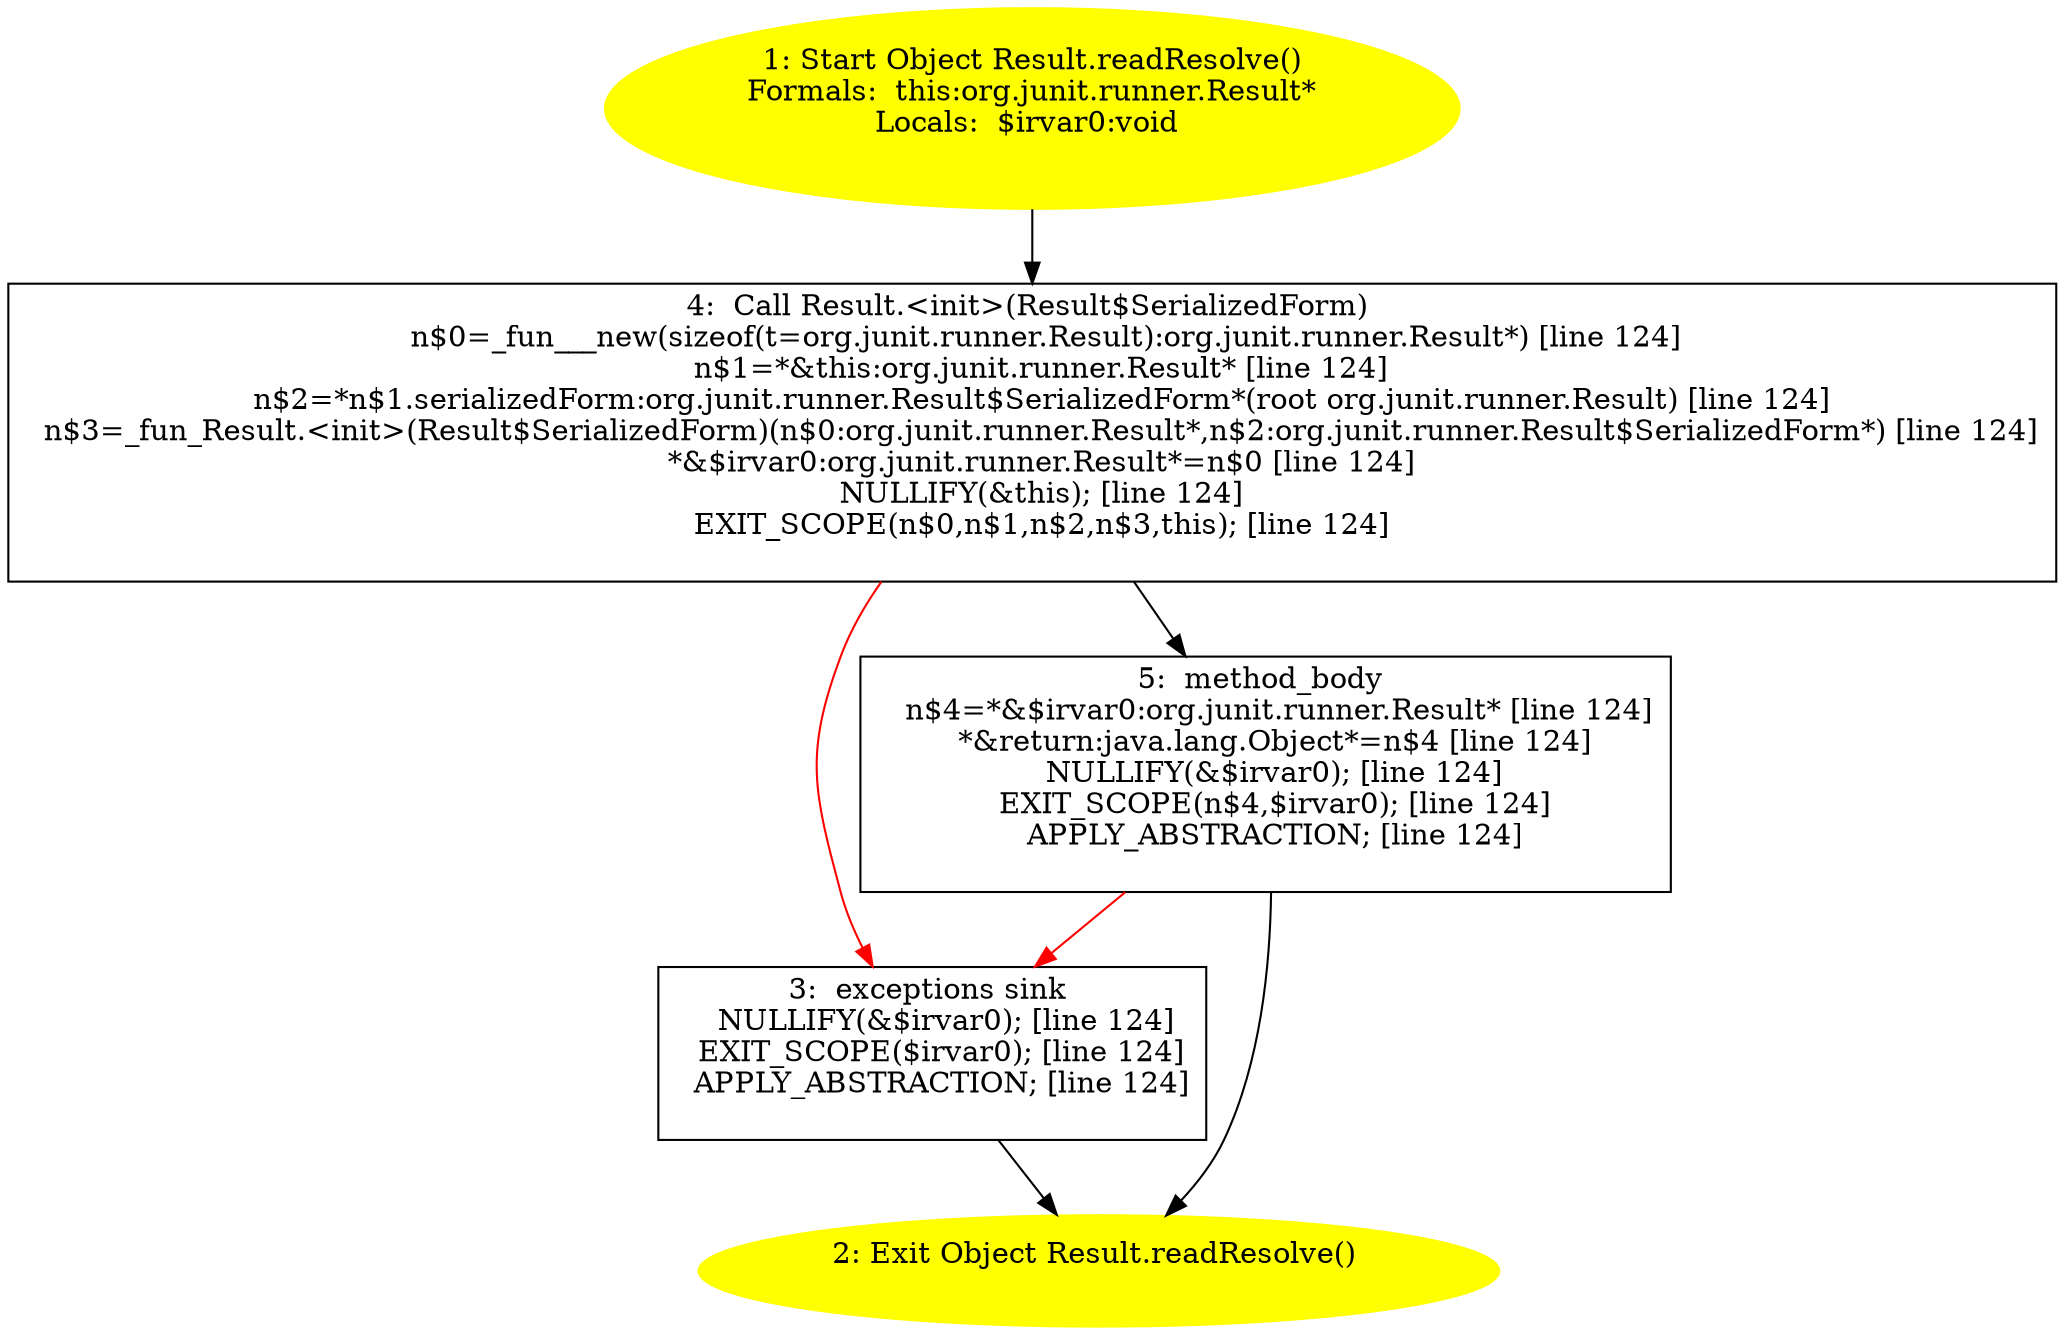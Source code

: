 /* @generated */
digraph cfg {
"org.junit.runner.Result.readResolve():java.lang.Object.19c188f07f06a3a7ece7228e528fbf0e_1" [label="1: Start Object Result.readResolve()\nFormals:  this:org.junit.runner.Result*\nLocals:  $irvar0:void \n  " color=yellow style=filled]
	

	 "org.junit.runner.Result.readResolve():java.lang.Object.19c188f07f06a3a7ece7228e528fbf0e_1" -> "org.junit.runner.Result.readResolve():java.lang.Object.19c188f07f06a3a7ece7228e528fbf0e_4" ;
"org.junit.runner.Result.readResolve():java.lang.Object.19c188f07f06a3a7ece7228e528fbf0e_2" [label="2: Exit Object Result.readResolve() \n  " color=yellow style=filled]
	

"org.junit.runner.Result.readResolve():java.lang.Object.19c188f07f06a3a7ece7228e528fbf0e_3" [label="3:  exceptions sink \n   NULLIFY(&$irvar0); [line 124]\n  EXIT_SCOPE($irvar0); [line 124]\n  APPLY_ABSTRACTION; [line 124]\n " shape="box"]
	

	 "org.junit.runner.Result.readResolve():java.lang.Object.19c188f07f06a3a7ece7228e528fbf0e_3" -> "org.junit.runner.Result.readResolve():java.lang.Object.19c188f07f06a3a7ece7228e528fbf0e_2" ;
"org.junit.runner.Result.readResolve():java.lang.Object.19c188f07f06a3a7ece7228e528fbf0e_4" [label="4:  Call Result.<init>(Result$SerializedForm) \n   n$0=_fun___new(sizeof(t=org.junit.runner.Result):org.junit.runner.Result*) [line 124]\n  n$1=*&this:org.junit.runner.Result* [line 124]\n  n$2=*n$1.serializedForm:org.junit.runner.Result$SerializedForm*(root org.junit.runner.Result) [line 124]\n  n$3=_fun_Result.<init>(Result$SerializedForm)(n$0:org.junit.runner.Result*,n$2:org.junit.runner.Result$SerializedForm*) [line 124]\n  *&$irvar0:org.junit.runner.Result*=n$0 [line 124]\n  NULLIFY(&this); [line 124]\n  EXIT_SCOPE(n$0,n$1,n$2,n$3,this); [line 124]\n " shape="box"]
	

	 "org.junit.runner.Result.readResolve():java.lang.Object.19c188f07f06a3a7ece7228e528fbf0e_4" -> "org.junit.runner.Result.readResolve():java.lang.Object.19c188f07f06a3a7ece7228e528fbf0e_5" ;
	 "org.junit.runner.Result.readResolve():java.lang.Object.19c188f07f06a3a7ece7228e528fbf0e_4" -> "org.junit.runner.Result.readResolve():java.lang.Object.19c188f07f06a3a7ece7228e528fbf0e_3" [color="red" ];
"org.junit.runner.Result.readResolve():java.lang.Object.19c188f07f06a3a7ece7228e528fbf0e_5" [label="5:  method_body \n   n$4=*&$irvar0:org.junit.runner.Result* [line 124]\n  *&return:java.lang.Object*=n$4 [line 124]\n  NULLIFY(&$irvar0); [line 124]\n  EXIT_SCOPE(n$4,$irvar0); [line 124]\n  APPLY_ABSTRACTION; [line 124]\n " shape="box"]
	

	 "org.junit.runner.Result.readResolve():java.lang.Object.19c188f07f06a3a7ece7228e528fbf0e_5" -> "org.junit.runner.Result.readResolve():java.lang.Object.19c188f07f06a3a7ece7228e528fbf0e_2" ;
	 "org.junit.runner.Result.readResolve():java.lang.Object.19c188f07f06a3a7ece7228e528fbf0e_5" -> "org.junit.runner.Result.readResolve():java.lang.Object.19c188f07f06a3a7ece7228e528fbf0e_3" [color="red" ];
}
